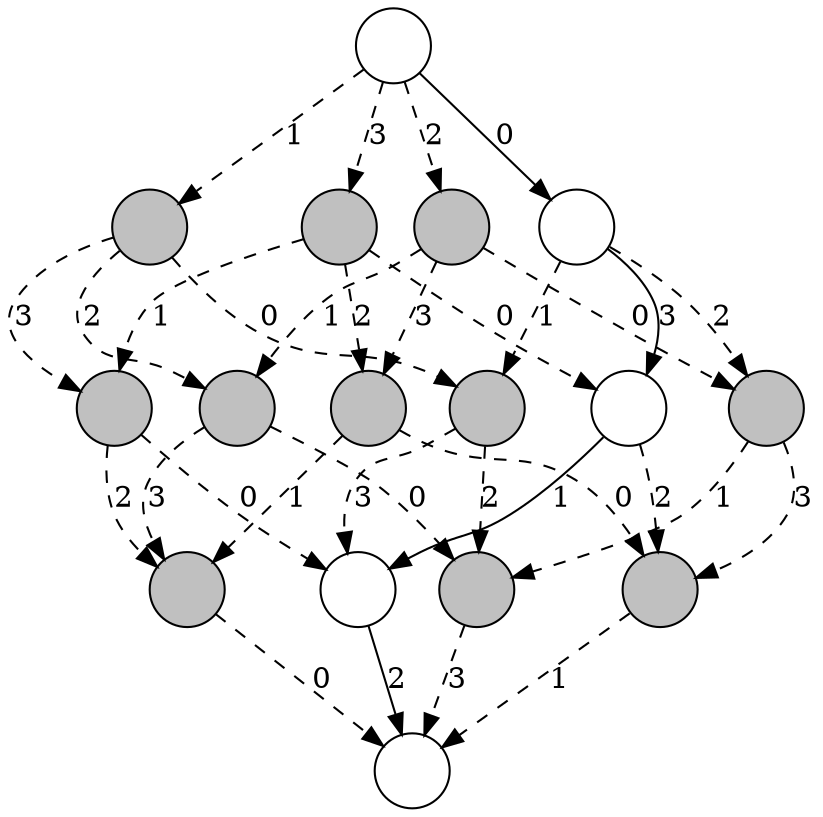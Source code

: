 strict digraph Explosion {
  node [shape=circle, fixedsize=true, label=""];
  node [style=filled, fillcolor=grey];
  012, 013, 023, 024, 034;
  node [style=solid];
  0, 01, 014, 0124, 01234; 
  node [style=filled, fillcolor=grey];
  02, 03, 04; 
  012, 013, 023, 024, 034;
  0123, 0134, 0234;
  node [style=filled, fillcolor=grey];
  edge [style=dashed];
  01 -> 012[label="1"];
  012 -> 0123[label="2"];
  0123 -> 01234[label="3"];
  012 -> 0124[label="3"];
  01 -> 013[label="2"];
  013 -> 0123[label="1"];
  0123 -> 01234[label="3"];
  013 -> 0134[label="3"];
  0134 -> 01234[label="1"];
  014 -> 0134[label="2"];
  0134 -> 01234[label="1"];
  0 -> 02[label="1"];
  02 -> 012[label="0"];
  012 -> 0123[label="2"];
  0123 -> 01234[label="3"];
  012 -> 0124[label="3"];
  02 -> 023[label="2"];
  023 -> 0123[label="0"];
  0123 -> 01234[label="3"];
  023 -> 0234[label="3"];
  0234 -> 01234[label="0"];
  02 -> 024[label="3"];
  024 -> 0124[label="0"];
  024 -> 0234[label="2"];
  0234 -> 01234[label="0"];
  0 -> 03[label="2"];
  03 -> 013[label="0"];
  013 -> 0123[label="1"];
  0123 -> 01234[label="3"];
  013 -> 0134[label="3"];
  0134 -> 01234[label="1"];
  03 -> 023[label="1"];
  023 -> 0123[label="0"];
  0123 -> 01234[label="3"];
  023 -> 0234[label="3"];
  0234 -> 01234[label="0"];
  03 -> 034[label="3"];
  034 -> 0134[label="0"];
  0134 -> 01234[label="1"];
  034 -> 0234[label="1"];
  0234 -> 01234[label="0"];
  0 -> 04[label="3"];
  04 -> 014[label="0"];
  014 -> 0134[label="2"];
  0134 -> 01234[label="1"];
  04 -> 024[label="1"];
  024 -> 0124[label="0"];
  024 -> 0234[label="2"];
  0234 -> 01234[label="0"];
  04 -> 034[label="2"];
  034 -> 0134[label="0"];
  0134 -> 01234[label="1"];
  034 -> 0234[label="1"];
  0234 -> 01234[label="0"];

  node [style=solid, fillcolor=white];
  edge [style=solid];
  0 -> 01[label="0"];
  01 -> 014[label="3"];
  014 -> 0124[label="1"];
  0124 -> 01234[label="2"];
}

